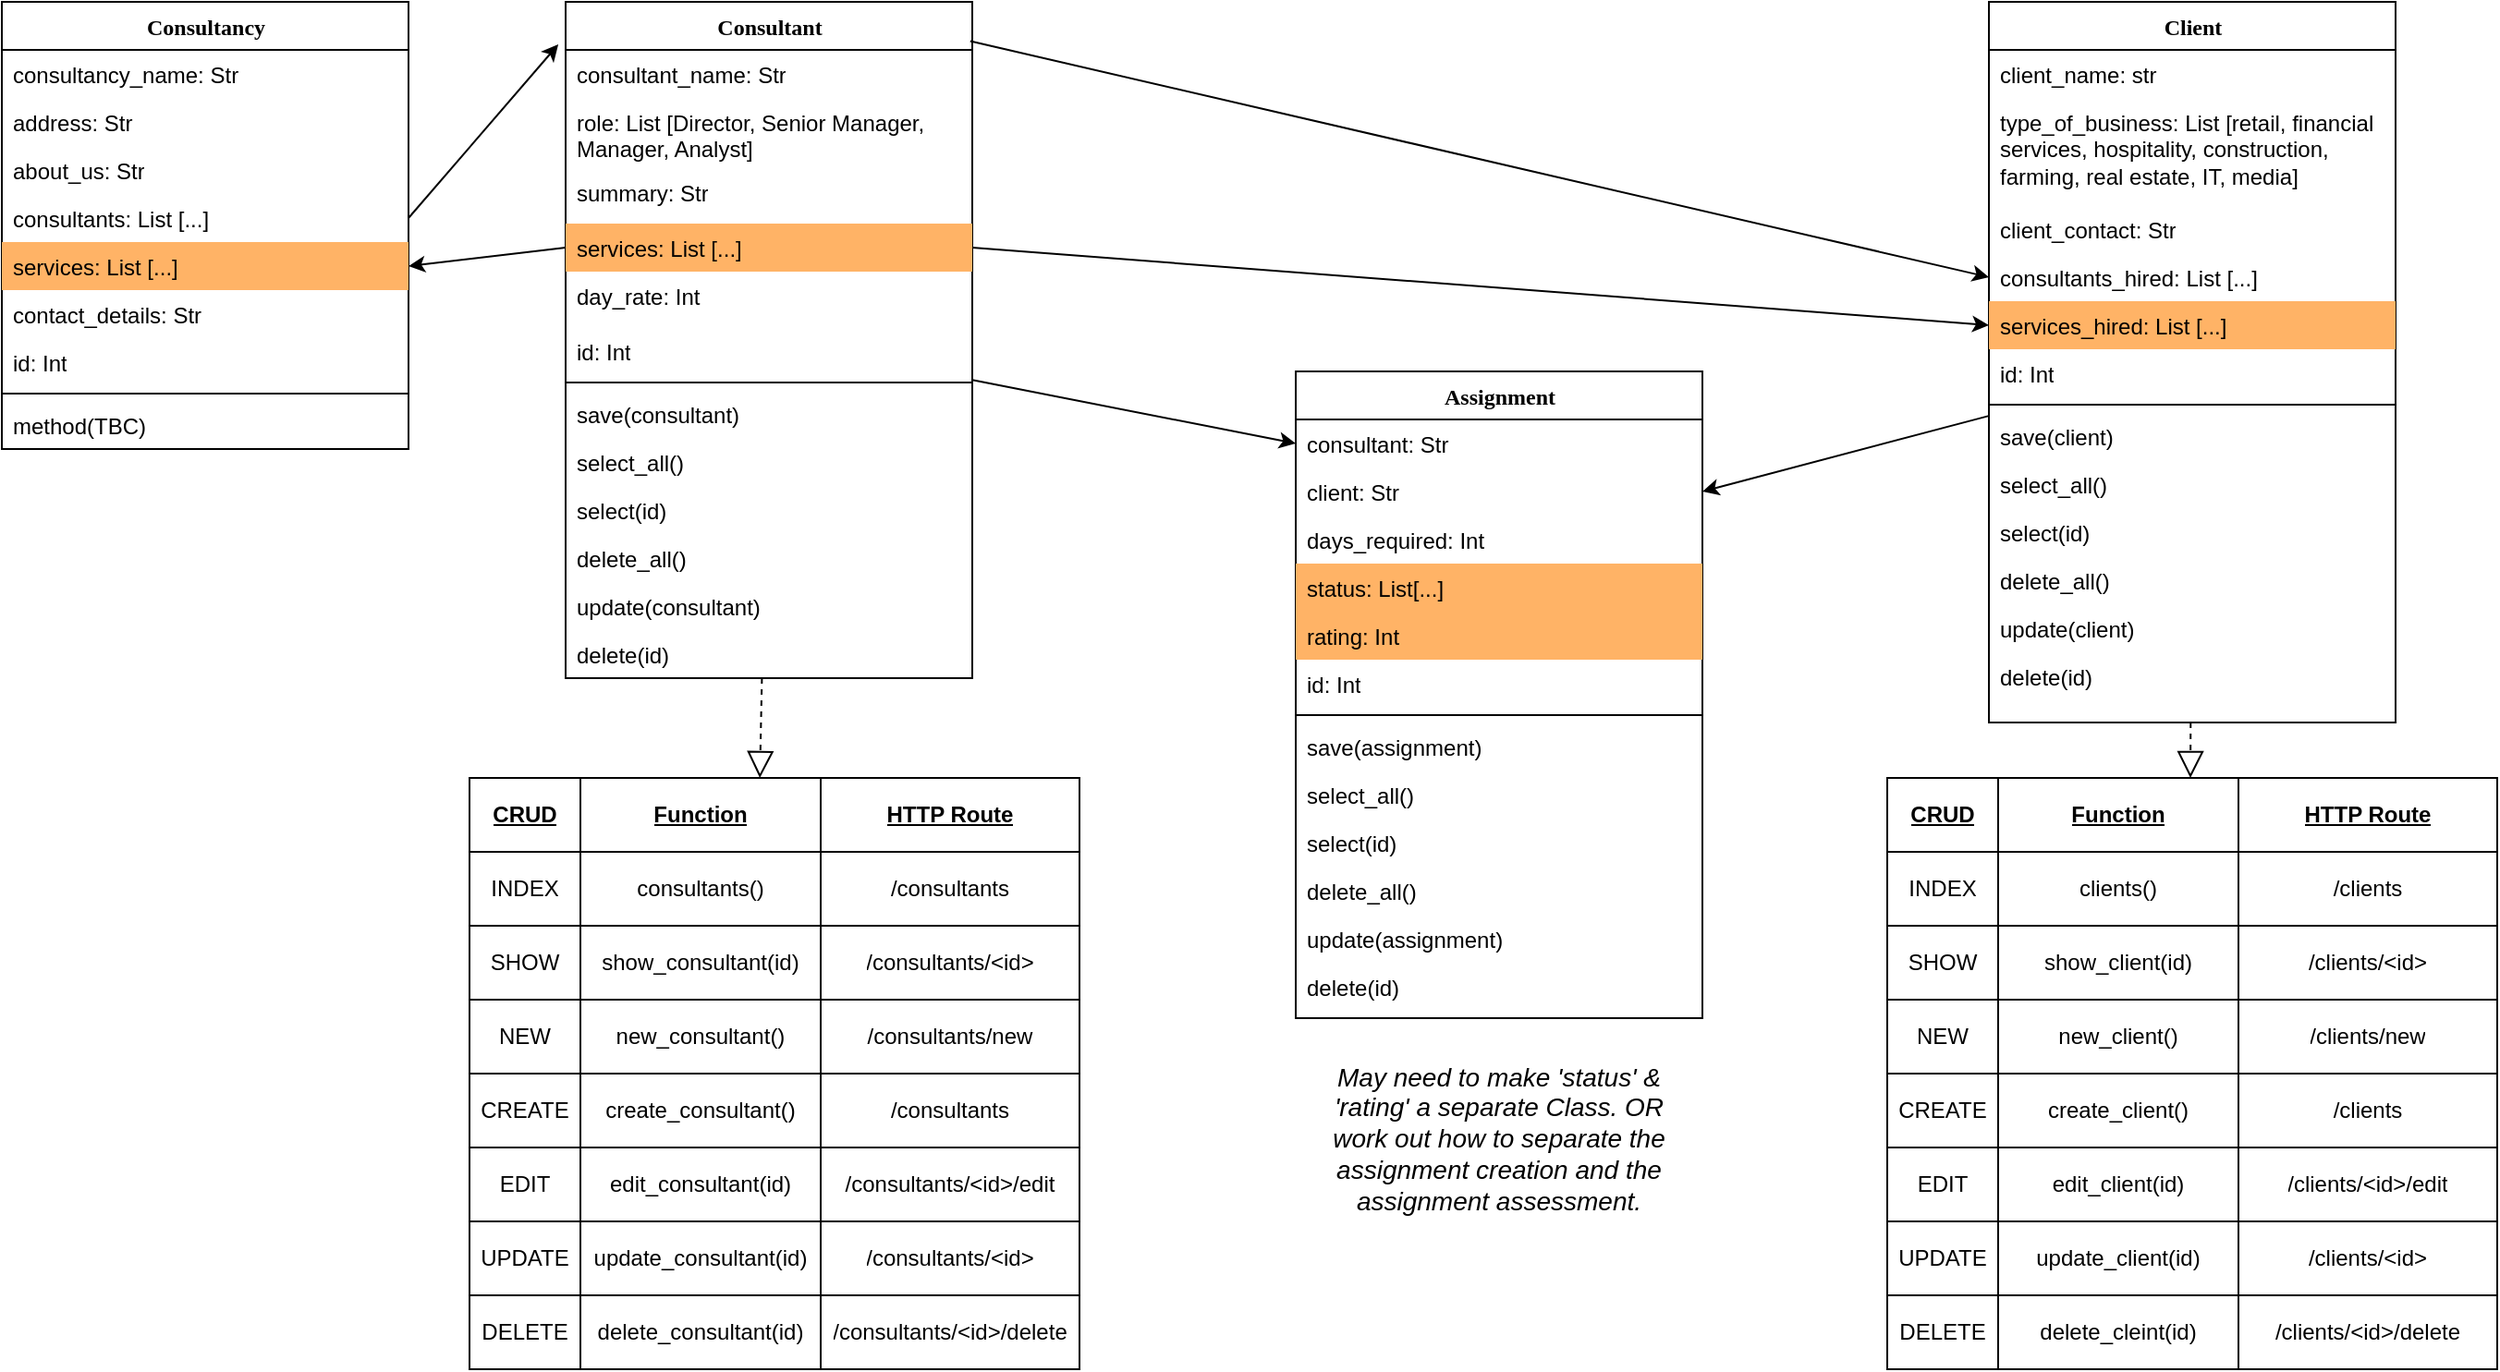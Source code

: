 <mxfile version="14.4.9" type="device"><diagram name="Classes" id="9f46799a-70d6-7492-0946-bef42562c5a5"><mxGraphModel dx="1545" dy="842" grid="1" gridSize="10" guides="1" tooltips="1" connect="1" arrows="1" fold="1" page="1" pageScale="1" pageWidth="1654" pageHeight="1169" background="#ffffff" math="0" shadow="0"><root><mxCell id="0"/><mxCell id="1" parent="0"/><mxCell id="78961159f06e98e8-17" value="Client" style="swimlane;html=1;fontStyle=1;align=center;verticalAlign=top;childLayout=stackLayout;horizontal=1;startSize=26;horizontalStack=0;resizeParent=1;resizeLast=0;collapsible=1;marginBottom=0;swimlaneFillColor=#ffffff;rounded=0;shadow=0;comic=0;labelBackgroundColor=none;strokeWidth=1;fillColor=none;fontFamily=Verdana;fontSize=12" parent="1" vertex="1"><mxGeometry x="1135" y="60" width="220" height="390" as="geometry"/></mxCell><mxCell id="78961159f06e98e8-21" value="client_name: str" style="text;html=1;strokeColor=none;fillColor=none;align=left;verticalAlign=top;spacingLeft=4;spacingRight=4;whiteSpace=wrap;overflow=hidden;rotatable=0;points=[[0,0.5],[1,0.5]];portConstraint=eastwest;" parent="78961159f06e98e8-17" vertex="1"><mxGeometry y="26" width="220" height="26" as="geometry"/></mxCell><mxCell id="78961159f06e98e8-23" value="type_of_business: List [retail, financial services, hospitality, construction, farming, real estate, IT, media]" style="text;html=1;strokeColor=none;fillColor=none;align=left;verticalAlign=top;spacingLeft=4;spacingRight=4;whiteSpace=wrap;overflow=hidden;rotatable=0;points=[[0,0.5],[1,0.5]];portConstraint=eastwest;" parent="78961159f06e98e8-17" vertex="1"><mxGeometry y="52" width="220" height="58" as="geometry"/></mxCell><mxCell id="78961159f06e98e8-25" value="client_contact: Str" style="text;html=1;strokeColor=none;fillColor=none;align=left;verticalAlign=top;spacingLeft=4;spacingRight=4;whiteSpace=wrap;overflow=hidden;rotatable=0;points=[[0,0.5],[1,0.5]];portConstraint=eastwest;" parent="78961159f06e98e8-17" vertex="1"><mxGeometry y="110" width="220" height="26" as="geometry"/></mxCell><mxCell id="78961159f06e98e8-26" value="consultants_hired: List [...]" style="text;html=1;strokeColor=none;fillColor=none;align=left;verticalAlign=top;spacingLeft=4;spacingRight=4;whiteSpace=wrap;overflow=hidden;rotatable=0;points=[[0,0.5],[1,0.5]];portConstraint=eastwest;" parent="78961159f06e98e8-17" vertex="1"><mxGeometry y="136" width="220" height="26" as="geometry"/></mxCell><mxCell id="yh0afuudPHftPEse43dt-5" value="services_hired: List [...]" style="text;html=1;strokeColor=none;fillColor=#FFB366;align=left;verticalAlign=top;spacingLeft=4;spacingRight=4;whiteSpace=wrap;overflow=hidden;rotatable=0;points=[[0,0.5],[1,0.5]];portConstraint=eastwest;" parent="78961159f06e98e8-17" vertex="1"><mxGeometry y="162" width="220" height="26" as="geometry"/></mxCell><mxCell id="78961159f06e98e8-24" value="id: Int" style="text;html=1;strokeColor=none;fillColor=none;align=left;verticalAlign=top;spacingLeft=4;spacingRight=4;whiteSpace=wrap;overflow=hidden;rotatable=0;points=[[0,0.5],[1,0.5]];portConstraint=eastwest;" parent="78961159f06e98e8-17" vertex="1"><mxGeometry y="188" width="220" height="26" as="geometry"/></mxCell><mxCell id="78961159f06e98e8-19" value="" style="line;html=1;strokeWidth=1;fillColor=none;align=left;verticalAlign=middle;spacingTop=-1;spacingLeft=3;spacingRight=3;rotatable=0;labelPosition=right;points=[];portConstraint=eastwest;" parent="78961159f06e98e8-17" vertex="1"><mxGeometry y="214" width="220" height="8" as="geometry"/></mxCell><mxCell id="yh0afuudPHftPEse43dt-81" value="save(client)" style="text;html=1;strokeColor=none;fillColor=none;align=left;verticalAlign=top;spacingLeft=4;spacingRight=4;whiteSpace=wrap;overflow=hidden;rotatable=0;points=[[0,0.5],[1,0.5]];portConstraint=eastwest;" parent="78961159f06e98e8-17" vertex="1"><mxGeometry y="222" width="220" height="26" as="geometry"/></mxCell><mxCell id="yh0afuudPHftPEse43dt-82" value="select_all()" style="text;html=1;strokeColor=none;fillColor=none;align=left;verticalAlign=top;spacingLeft=4;spacingRight=4;whiteSpace=wrap;overflow=hidden;rotatable=0;points=[[0,0.5],[1,0.5]];portConstraint=eastwest;" parent="78961159f06e98e8-17" vertex="1"><mxGeometry y="248" width="220" height="26" as="geometry"/></mxCell><mxCell id="yh0afuudPHftPEse43dt-83" value="select(id)" style="text;html=1;strokeColor=none;fillColor=none;align=left;verticalAlign=top;spacingLeft=4;spacingRight=4;whiteSpace=wrap;overflow=hidden;rotatable=0;points=[[0,0.5],[1,0.5]];portConstraint=eastwest;" parent="78961159f06e98e8-17" vertex="1"><mxGeometry y="274" width="220" height="26" as="geometry"/></mxCell><mxCell id="yh0afuudPHftPEse43dt-84" value="delete_all()" style="text;html=1;strokeColor=none;fillColor=none;align=left;verticalAlign=top;spacingLeft=4;spacingRight=4;whiteSpace=wrap;overflow=hidden;rotatable=0;points=[[0,0.5],[1,0.5]];portConstraint=eastwest;" parent="78961159f06e98e8-17" vertex="1"><mxGeometry y="300" width="220" height="26" as="geometry"/></mxCell><mxCell id="yh0afuudPHftPEse43dt-85" value="update(client)" style="text;html=1;strokeColor=none;fillColor=none;align=left;verticalAlign=top;spacingLeft=4;spacingRight=4;whiteSpace=wrap;overflow=hidden;rotatable=0;points=[[0,0.5],[1,0.5]];portConstraint=eastwest;" parent="78961159f06e98e8-17" vertex="1"><mxGeometry y="326" width="220" height="26" as="geometry"/></mxCell><mxCell id="yh0afuudPHftPEse43dt-86" value="delete(id)" style="text;html=1;strokeColor=none;fillColor=none;align=left;verticalAlign=top;spacingLeft=4;spacingRight=4;whiteSpace=wrap;overflow=hidden;rotatable=0;points=[[0,0.5],[1,0.5]];portConstraint=eastwest;" parent="78961159f06e98e8-17" vertex="1"><mxGeometry y="352" width="220" height="26" as="geometry"/></mxCell><mxCell id="78961159f06e98e8-30" value="Consultancy" style="swimlane;html=1;fontStyle=1;align=center;verticalAlign=top;childLayout=stackLayout;horizontal=1;startSize=26;horizontalStack=0;resizeParent=1;resizeLast=0;collapsible=1;marginBottom=0;swimlaneFillColor=#ffffff;rounded=0;shadow=0;comic=0;labelBackgroundColor=none;strokeWidth=1;fillColor=none;fontFamily=Verdana;fontSize=12" parent="1" vertex="1"><mxGeometry x="60" y="60" width="220" height="242" as="geometry"/></mxCell><mxCell id="78961159f06e98e8-31" value="consultancy_name: Str" style="text;html=1;strokeColor=none;fillColor=none;align=left;verticalAlign=top;spacingLeft=4;spacingRight=4;whiteSpace=wrap;overflow=hidden;rotatable=0;points=[[0,0.5],[1,0.5]];portConstraint=eastwest;" parent="78961159f06e98e8-30" vertex="1"><mxGeometry y="26" width="220" height="26" as="geometry"/></mxCell><mxCell id="78961159f06e98e8-32" value="address: Str" style="text;html=1;strokeColor=none;fillColor=none;align=left;verticalAlign=top;spacingLeft=4;spacingRight=4;whiteSpace=wrap;overflow=hidden;rotatable=0;points=[[0,0.5],[1,0.5]];portConstraint=eastwest;" parent="78961159f06e98e8-30" vertex="1"><mxGeometry y="52" width="220" height="26" as="geometry"/></mxCell><mxCell id="78961159f06e98e8-33" value="about_us: Str" style="text;html=1;strokeColor=none;fillColor=none;align=left;verticalAlign=top;spacingLeft=4;spacingRight=4;whiteSpace=wrap;overflow=hidden;rotatable=0;points=[[0,0.5],[1,0.5]];portConstraint=eastwest;" parent="78961159f06e98e8-30" vertex="1"><mxGeometry y="78" width="220" height="26" as="geometry"/></mxCell><mxCell id="yh0afuudPHftPEse43dt-8" value="consultants: List [...]" style="text;html=1;strokeColor=none;fillColor=none;align=left;verticalAlign=top;spacingLeft=4;spacingRight=4;whiteSpace=wrap;overflow=hidden;rotatable=0;points=[[0,0.5],[1,0.5]];portConstraint=eastwest;" parent="78961159f06e98e8-30" vertex="1"><mxGeometry y="104" width="220" height="26" as="geometry"/></mxCell><mxCell id="yh0afuudPHftPEse43dt-3" value="services: List [...]" style="text;html=1;strokeColor=none;fillColor=#FFB366;align=left;verticalAlign=top;spacingLeft=4;spacingRight=4;whiteSpace=wrap;overflow=hidden;rotatable=0;points=[[0,0.5],[1,0.5]];portConstraint=eastwest;" parent="78961159f06e98e8-30" vertex="1"><mxGeometry y="130" width="220" height="26" as="geometry"/></mxCell><mxCell id="78961159f06e98e8-34" value="contact_details: Str" style="text;html=1;strokeColor=none;fillColor=none;align=left;verticalAlign=top;spacingLeft=4;spacingRight=4;whiteSpace=wrap;overflow=hidden;rotatable=0;points=[[0,0.5],[1,0.5]];portConstraint=eastwest;" parent="78961159f06e98e8-30" vertex="1"><mxGeometry y="156" width="220" height="26" as="geometry"/></mxCell><mxCell id="78961159f06e98e8-37" value="id: Int" style="text;html=1;strokeColor=none;fillColor=none;align=left;verticalAlign=top;spacingLeft=4;spacingRight=4;whiteSpace=wrap;overflow=hidden;rotatable=0;points=[[0,0.5],[1,0.5]];portConstraint=eastwest;" parent="78961159f06e98e8-30" vertex="1"><mxGeometry y="182" width="220" height="26" as="geometry"/></mxCell><mxCell id="78961159f06e98e8-38" value="" style="line;html=1;strokeWidth=1;fillColor=none;align=left;verticalAlign=middle;spacingTop=-1;spacingLeft=3;spacingRight=3;rotatable=0;labelPosition=right;points=[];portConstraint=eastwest;" parent="78961159f06e98e8-30" vertex="1"><mxGeometry y="208" width="220" height="8" as="geometry"/></mxCell><mxCell id="78961159f06e98e8-39" value="method(TBC)" style="text;html=1;strokeColor=none;fillColor=none;align=left;verticalAlign=top;spacingLeft=4;spacingRight=4;whiteSpace=wrap;overflow=hidden;rotatable=0;points=[[0,0.5],[1,0.5]];portConstraint=eastwest;" parent="78961159f06e98e8-30" vertex="1"><mxGeometry y="216" width="220" height="26" as="geometry"/></mxCell><mxCell id="78961159f06e98e8-43" value="Consultant" style="swimlane;html=1;fontStyle=1;align=center;verticalAlign=top;childLayout=stackLayout;horizontal=1;startSize=26;horizontalStack=0;resizeParent=1;resizeLast=0;collapsible=1;marginBottom=0;swimlaneFillColor=#ffffff;rounded=0;shadow=0;comic=0;labelBackgroundColor=none;strokeWidth=1;fillColor=none;fontFamily=Verdana;fontSize=12" parent="1" vertex="1"><mxGeometry x="365" y="60" width="220" height="366" as="geometry"/></mxCell><mxCell id="78961159f06e98e8-44" value="consultant_name: Str" style="text;html=1;strokeColor=none;fillColor=none;align=left;verticalAlign=top;spacingLeft=4;spacingRight=4;whiteSpace=wrap;overflow=hidden;rotatable=0;points=[[0,0.5],[1,0.5]];portConstraint=eastwest;" parent="78961159f06e98e8-43" vertex="1"><mxGeometry y="26" width="220" height="26" as="geometry"/></mxCell><mxCell id="78961159f06e98e8-45" value="role: List [Director, Senior Manager, Manager, Analyst]" style="text;html=1;strokeColor=none;fillColor=none;align=left;verticalAlign=top;spacingLeft=4;spacingRight=4;whiteSpace=wrap;overflow=hidden;rotatable=0;points=[[0,0.5],[1,0.5]];portConstraint=eastwest;" parent="78961159f06e98e8-43" vertex="1"><mxGeometry y="52" width="220" height="38" as="geometry"/></mxCell><mxCell id="yh0afuudPHftPEse43dt-1" value="summary: Str" style="text;html=1;strokeColor=none;fillColor=none;align=left;verticalAlign=top;spacingLeft=4;spacingRight=4;whiteSpace=wrap;overflow=hidden;rotatable=0;points=[[0,0.5],[1,0.5]];portConstraint=eastwest;" parent="78961159f06e98e8-43" vertex="1"><mxGeometry y="90" width="220" height="30" as="geometry"/></mxCell><mxCell id="78961159f06e98e8-49" value="services: List [...]" style="text;html=1;strokeColor=none;fillColor=#FFB366;align=left;verticalAlign=top;spacingLeft=4;spacingRight=4;whiteSpace=wrap;overflow=hidden;rotatable=0;points=[[0,0.5],[1,0.5]];portConstraint=eastwest;" parent="78961159f06e98e8-43" vertex="1"><mxGeometry y="120" width="220" height="26" as="geometry"/></mxCell><mxCell id="eAzekkHpWA9vI4CXj927-1" value="day_rate: Int" style="text;html=1;strokeColor=none;fillColor=none;align=left;verticalAlign=top;spacingLeft=4;spacingRight=4;whiteSpace=wrap;overflow=hidden;rotatable=0;points=[[0,0.5],[1,0.5]];portConstraint=eastwest;" parent="78961159f06e98e8-43" vertex="1"><mxGeometry y="146" width="220" height="30" as="geometry"/></mxCell><mxCell id="78961159f06e98e8-50" value="id: Int" style="text;html=1;strokeColor=none;fillColor=none;align=left;verticalAlign=top;spacingLeft=4;spacingRight=4;whiteSpace=wrap;overflow=hidden;rotatable=0;points=[[0,0.5],[1,0.5]];portConstraint=eastwest;" parent="78961159f06e98e8-43" vertex="1"><mxGeometry y="176" width="220" height="26" as="geometry"/></mxCell><mxCell id="78961159f06e98e8-51" value="" style="line;html=1;strokeWidth=1;fillColor=none;align=left;verticalAlign=middle;spacingTop=-1;spacingLeft=3;spacingRight=3;rotatable=0;labelPosition=right;points=[];portConstraint=eastwest;" parent="78961159f06e98e8-43" vertex="1"><mxGeometry y="202" width="220" height="8" as="geometry"/></mxCell><mxCell id="78961159f06e98e8-52" value="save(consultant)" style="text;html=1;strokeColor=none;fillColor=none;align=left;verticalAlign=top;spacingLeft=4;spacingRight=4;whiteSpace=wrap;overflow=hidden;rotatable=0;points=[[0,0.5],[1,0.5]];portConstraint=eastwest;" parent="78961159f06e98e8-43" vertex="1"><mxGeometry y="210" width="220" height="26" as="geometry"/></mxCell><mxCell id="yh0afuudPHftPEse43dt-76" value="select_all()" style="text;html=1;strokeColor=none;fillColor=none;align=left;verticalAlign=top;spacingLeft=4;spacingRight=4;whiteSpace=wrap;overflow=hidden;rotatable=0;points=[[0,0.5],[1,0.5]];portConstraint=eastwest;" parent="78961159f06e98e8-43" vertex="1"><mxGeometry y="236" width="220" height="26" as="geometry"/></mxCell><mxCell id="yh0afuudPHftPEse43dt-77" value="select(id)" style="text;html=1;strokeColor=none;fillColor=none;align=left;verticalAlign=top;spacingLeft=4;spacingRight=4;whiteSpace=wrap;overflow=hidden;rotatable=0;points=[[0,0.5],[1,0.5]];portConstraint=eastwest;" parent="78961159f06e98e8-43" vertex="1"><mxGeometry y="262" width="220" height="26" as="geometry"/></mxCell><mxCell id="yh0afuudPHftPEse43dt-79" value="delete_all()" style="text;html=1;strokeColor=none;fillColor=none;align=left;verticalAlign=top;spacingLeft=4;spacingRight=4;whiteSpace=wrap;overflow=hidden;rotatable=0;points=[[0,0.5],[1,0.5]];portConstraint=eastwest;" parent="78961159f06e98e8-43" vertex="1"><mxGeometry y="288" width="220" height="26" as="geometry"/></mxCell><mxCell id="yh0afuudPHftPEse43dt-80" value="update(consultant)" style="text;html=1;strokeColor=none;fillColor=none;align=left;verticalAlign=top;spacingLeft=4;spacingRight=4;whiteSpace=wrap;overflow=hidden;rotatable=0;points=[[0,0.5],[1,0.5]];portConstraint=eastwest;" parent="78961159f06e98e8-43" vertex="1"><mxGeometry y="314" width="220" height="26" as="geometry"/></mxCell><mxCell id="yh0afuudPHftPEse43dt-78" value="delete(id)" style="text;html=1;strokeColor=none;fillColor=none;align=left;verticalAlign=top;spacingLeft=4;spacingRight=4;whiteSpace=wrap;overflow=hidden;rotatable=0;points=[[0,0.5],[1,0.5]];portConstraint=eastwest;" parent="78961159f06e98e8-43" vertex="1"><mxGeometry y="340" width="220" height="26" as="geometry"/></mxCell><mxCell id="yh0afuudPHftPEse43dt-2" value="" style="endArrow=classic;html=1;exitX=0.995;exitY=0.058;exitDx=0;exitDy=0;entryX=0;entryY=0.5;entryDx=0;entryDy=0;exitPerimeter=0;" parent="1" source="78961159f06e98e8-43" target="78961159f06e98e8-26" edge="1"><mxGeometry width="50" height="50" relative="1" as="geometry"><mxPoint x="400" y="410" as="sourcePoint"/><mxPoint x="450" y="360" as="targetPoint"/></mxGeometry></mxCell><mxCell id="yh0afuudPHftPEse43dt-4" value="" style="endArrow=classic;html=1;exitX=0;exitY=0.5;exitDx=0;exitDy=0;entryX=1;entryY=0.5;entryDx=0;entryDy=0;" parent="1" source="78961159f06e98e8-49" target="yh0afuudPHftPEse43dt-3" edge="1"><mxGeometry width="50" height="50" relative="1" as="geometry"><mxPoint x="360" y="219" as="sourcePoint"/><mxPoint x="300" y="280" as="targetPoint"/></mxGeometry></mxCell><mxCell id="yh0afuudPHftPEse43dt-7" value="" style="endArrow=classic;html=1;exitX=1;exitY=0.5;exitDx=0;exitDy=0;entryX=0;entryY=0.5;entryDx=0;entryDy=0;" parent="1" source="78961159f06e98e8-49" target="yh0afuudPHftPEse43dt-5" edge="1"><mxGeometry width="50" height="50" relative="1" as="geometry"><mxPoint x="430" y="200" as="sourcePoint"/><mxPoint x="340" y="216" as="targetPoint"/></mxGeometry></mxCell><mxCell id="yh0afuudPHftPEse43dt-9" value="" style="endArrow=classic;html=1;exitX=1;exitY=0.5;exitDx=0;exitDy=0;entryX=-0.018;entryY=0.063;entryDx=0;entryDy=0;entryPerimeter=0;" parent="1" source="yh0afuudPHftPEse43dt-8" target="78961159f06e98e8-43" edge="1"><mxGeometry width="50" height="50" relative="1" as="geometry"><mxPoint x="290" y="213" as="sourcePoint"/><mxPoint x="370" y="203" as="targetPoint"/></mxGeometry></mxCell><mxCell id="yh0afuudPHftPEse43dt-10" value="" style="shape=table;html=1;whiteSpace=wrap;startSize=0;container=1;collapsible=0;childLayout=tableLayout;" parent="1" vertex="1"><mxGeometry x="313" y="480" width="330" height="320" as="geometry"/></mxCell><mxCell id="yh0afuudPHftPEse43dt-11" value="" style="shape=partialRectangle;html=1;whiteSpace=wrap;collapsible=0;dropTarget=0;pointerEvents=0;fillColor=none;top=0;left=0;bottom=0;right=0;points=[[0,0.5],[1,0.5]];portConstraint=eastwest;" parent="yh0afuudPHftPEse43dt-10" vertex="1"><mxGeometry width="330" height="40" as="geometry"/></mxCell><mxCell id="yh0afuudPHftPEse43dt-12" value="CRUD" style="shape=partialRectangle;html=1;whiteSpace=wrap;connectable=0;overflow=hidden;fillColor=none;top=0;left=0;bottom=0;right=0;fontStyle=5" parent="yh0afuudPHftPEse43dt-11" vertex="1"><mxGeometry width="60" height="40" as="geometry"/></mxCell><mxCell id="yh0afuudPHftPEse43dt-13" value="Function" style="shape=partialRectangle;html=1;whiteSpace=wrap;connectable=0;overflow=hidden;fillColor=none;top=0;left=0;bottom=0;right=0;fontStyle=5" parent="yh0afuudPHftPEse43dt-11" vertex="1"><mxGeometry x="60" width="130" height="40" as="geometry"/></mxCell><mxCell id="yh0afuudPHftPEse43dt-14" value="HTTP Route" style="shape=partialRectangle;html=1;whiteSpace=wrap;connectable=0;overflow=hidden;fillColor=none;top=0;left=0;bottom=0;right=0;fontStyle=5" parent="yh0afuudPHftPEse43dt-11" vertex="1"><mxGeometry x="190" width="140" height="40" as="geometry"/></mxCell><mxCell id="yh0afuudPHftPEse43dt-15" value="" style="shape=partialRectangle;html=1;whiteSpace=wrap;collapsible=0;dropTarget=0;pointerEvents=0;fillColor=none;top=0;left=0;bottom=0;right=0;points=[[0,0.5],[1,0.5]];portConstraint=eastwest;" parent="yh0afuudPHftPEse43dt-10" vertex="1"><mxGeometry y="40" width="330" height="40" as="geometry"/></mxCell><mxCell id="yh0afuudPHftPEse43dt-16" value="INDEX" style="shape=partialRectangle;html=1;whiteSpace=wrap;connectable=0;overflow=hidden;fillColor=none;top=0;left=0;bottom=0;right=0;" parent="yh0afuudPHftPEse43dt-15" vertex="1"><mxGeometry width="60" height="40" as="geometry"/></mxCell><mxCell id="yh0afuudPHftPEse43dt-17" value="consultants()" style="shape=partialRectangle;html=1;whiteSpace=wrap;connectable=0;overflow=hidden;fillColor=none;top=0;left=0;bottom=0;right=0;" parent="yh0afuudPHftPEse43dt-15" vertex="1"><mxGeometry x="60" width="130" height="40" as="geometry"/></mxCell><mxCell id="yh0afuudPHftPEse43dt-18" value="/consultants" style="shape=partialRectangle;html=1;whiteSpace=wrap;connectable=0;overflow=hidden;fillColor=none;top=0;left=0;bottom=0;right=0;" parent="yh0afuudPHftPEse43dt-15" vertex="1"><mxGeometry x="190" width="140" height="40" as="geometry"/></mxCell><mxCell id="yh0afuudPHftPEse43dt-19" value="" style="shape=partialRectangle;html=1;whiteSpace=wrap;collapsible=0;dropTarget=0;pointerEvents=0;fillColor=none;top=0;left=0;bottom=0;right=0;points=[[0,0.5],[1,0.5]];portConstraint=eastwest;" parent="yh0afuudPHftPEse43dt-10" vertex="1"><mxGeometry y="80" width="330" height="40" as="geometry"/></mxCell><mxCell id="yh0afuudPHftPEse43dt-20" value="SHOW" style="shape=partialRectangle;html=1;whiteSpace=wrap;connectable=0;overflow=hidden;fillColor=none;top=0;left=0;bottom=0;right=0;" parent="yh0afuudPHftPEse43dt-19" vertex="1"><mxGeometry width="60" height="40" as="geometry"/></mxCell><mxCell id="yh0afuudPHftPEse43dt-21" value="show_consultant(id)" style="shape=partialRectangle;html=1;whiteSpace=wrap;connectable=0;overflow=hidden;fillColor=none;top=0;left=0;bottom=0;right=0;" parent="yh0afuudPHftPEse43dt-19" vertex="1"><mxGeometry x="60" width="130" height="40" as="geometry"/></mxCell><mxCell id="yh0afuudPHftPEse43dt-22" value="/consultants/&amp;lt;id&amp;gt;" style="shape=partialRectangle;html=1;whiteSpace=wrap;connectable=0;overflow=hidden;fillColor=none;top=0;left=0;bottom=0;right=0;" parent="yh0afuudPHftPEse43dt-19" vertex="1"><mxGeometry x="190" width="140" height="40" as="geometry"/></mxCell><mxCell id="yh0afuudPHftPEse43dt-23" value="" style="shape=partialRectangle;html=1;whiteSpace=wrap;collapsible=0;dropTarget=0;pointerEvents=0;fillColor=none;top=0;left=0;bottom=0;right=0;points=[[0,0.5],[1,0.5]];portConstraint=eastwest;" parent="yh0afuudPHftPEse43dt-10" vertex="1"><mxGeometry y="120" width="330" height="40" as="geometry"/></mxCell><mxCell id="yh0afuudPHftPEse43dt-24" value="NEW" style="shape=partialRectangle;html=1;whiteSpace=wrap;connectable=0;overflow=hidden;fillColor=none;top=0;left=0;bottom=0;right=0;" parent="yh0afuudPHftPEse43dt-23" vertex="1"><mxGeometry width="60" height="40" as="geometry"/></mxCell><mxCell id="yh0afuudPHftPEse43dt-25" value="new_consultant()" style="shape=partialRectangle;html=1;whiteSpace=wrap;connectable=0;overflow=hidden;fillColor=none;top=0;left=0;bottom=0;right=0;" parent="yh0afuudPHftPEse43dt-23" vertex="1"><mxGeometry x="60" width="130" height="40" as="geometry"/></mxCell><mxCell id="yh0afuudPHftPEse43dt-26" value="/consultants/new" style="shape=partialRectangle;html=1;whiteSpace=wrap;connectable=0;overflow=hidden;fillColor=none;top=0;left=0;bottom=0;right=0;" parent="yh0afuudPHftPEse43dt-23" vertex="1"><mxGeometry x="190" width="140" height="40" as="geometry"/></mxCell><mxCell id="yh0afuudPHftPEse43dt-27" value="" style="shape=partialRectangle;html=1;whiteSpace=wrap;collapsible=0;dropTarget=0;pointerEvents=0;fillColor=none;top=0;left=0;bottom=0;right=0;points=[[0,0.5],[1,0.5]];portConstraint=eastwest;" parent="yh0afuudPHftPEse43dt-10" vertex="1"><mxGeometry y="160" width="330" height="40" as="geometry"/></mxCell><mxCell id="yh0afuudPHftPEse43dt-28" value="CREATE" style="shape=partialRectangle;html=1;whiteSpace=wrap;connectable=0;overflow=hidden;fillColor=none;top=0;left=0;bottom=0;right=0;" parent="yh0afuudPHftPEse43dt-27" vertex="1"><mxGeometry width="60" height="40" as="geometry"/></mxCell><mxCell id="yh0afuudPHftPEse43dt-29" value="create_consultant()" style="shape=partialRectangle;html=1;whiteSpace=wrap;connectable=0;overflow=hidden;fillColor=none;top=0;left=0;bottom=0;right=0;" parent="yh0afuudPHftPEse43dt-27" vertex="1"><mxGeometry x="60" width="130" height="40" as="geometry"/></mxCell><mxCell id="yh0afuudPHftPEse43dt-30" value="/consultants" style="shape=partialRectangle;html=1;whiteSpace=wrap;connectable=0;overflow=hidden;fillColor=none;top=0;left=0;bottom=0;right=0;" parent="yh0afuudPHftPEse43dt-27" vertex="1"><mxGeometry x="190" width="140" height="40" as="geometry"/></mxCell><mxCell id="yh0afuudPHftPEse43dt-31" value="" style="shape=partialRectangle;html=1;whiteSpace=wrap;collapsible=0;dropTarget=0;pointerEvents=0;fillColor=none;top=0;left=0;bottom=0;right=0;points=[[0,0.5],[1,0.5]];portConstraint=eastwest;" parent="yh0afuudPHftPEse43dt-10" vertex="1"><mxGeometry y="200" width="330" height="40" as="geometry"/></mxCell><mxCell id="yh0afuudPHftPEse43dt-32" value="EDIT" style="shape=partialRectangle;html=1;whiteSpace=wrap;connectable=0;overflow=hidden;fillColor=none;top=0;left=0;bottom=0;right=0;" parent="yh0afuudPHftPEse43dt-31" vertex="1"><mxGeometry width="60" height="40" as="geometry"/></mxCell><mxCell id="yh0afuudPHftPEse43dt-33" value="edit_consultant(id)" style="shape=partialRectangle;html=1;whiteSpace=wrap;connectable=0;overflow=hidden;fillColor=none;top=0;left=0;bottom=0;right=0;" parent="yh0afuudPHftPEse43dt-31" vertex="1"><mxGeometry x="60" width="130" height="40" as="geometry"/></mxCell><mxCell id="yh0afuudPHftPEse43dt-34" value="/consultants/&amp;lt;id&amp;gt;/edit" style="shape=partialRectangle;html=1;whiteSpace=wrap;connectable=0;overflow=hidden;fillColor=none;top=0;left=0;bottom=0;right=0;" parent="yh0afuudPHftPEse43dt-31" vertex="1"><mxGeometry x="190" width="140" height="40" as="geometry"/></mxCell><mxCell id="yh0afuudPHftPEse43dt-35" value="" style="shape=partialRectangle;html=1;whiteSpace=wrap;collapsible=0;dropTarget=0;pointerEvents=0;fillColor=none;top=0;left=0;bottom=0;right=0;points=[[0,0.5],[1,0.5]];portConstraint=eastwest;" parent="yh0afuudPHftPEse43dt-10" vertex="1"><mxGeometry y="240" width="330" height="40" as="geometry"/></mxCell><mxCell id="yh0afuudPHftPEse43dt-36" value="UPDATE" style="shape=partialRectangle;html=1;whiteSpace=wrap;connectable=0;overflow=hidden;fillColor=none;top=0;left=0;bottom=0;right=0;" parent="yh0afuudPHftPEse43dt-35" vertex="1"><mxGeometry width="60" height="40" as="geometry"/></mxCell><mxCell id="yh0afuudPHftPEse43dt-37" value="update_consultant(id)" style="shape=partialRectangle;html=1;whiteSpace=wrap;connectable=0;overflow=hidden;fillColor=none;top=0;left=0;bottom=0;right=0;" parent="yh0afuudPHftPEse43dt-35" vertex="1"><mxGeometry x="60" width="130" height="40" as="geometry"/></mxCell><mxCell id="yh0afuudPHftPEse43dt-38" value="/consultants/&amp;lt;id&amp;gt;" style="shape=partialRectangle;html=1;whiteSpace=wrap;connectable=0;overflow=hidden;fillColor=none;top=0;left=0;bottom=0;right=0;" parent="yh0afuudPHftPEse43dt-35" vertex="1"><mxGeometry x="190" width="140" height="40" as="geometry"/></mxCell><mxCell id="yh0afuudPHftPEse43dt-39" value="" style="shape=partialRectangle;html=1;whiteSpace=wrap;collapsible=0;dropTarget=0;pointerEvents=0;fillColor=none;top=0;left=0;bottom=0;right=0;points=[[0,0.5],[1,0.5]];portConstraint=eastwest;" parent="yh0afuudPHftPEse43dt-10" vertex="1"><mxGeometry y="280" width="330" height="40" as="geometry"/></mxCell><mxCell id="yh0afuudPHftPEse43dt-40" value="DELETE" style="shape=partialRectangle;html=1;whiteSpace=wrap;connectable=0;overflow=hidden;fillColor=none;top=0;left=0;bottom=0;right=0;" parent="yh0afuudPHftPEse43dt-39" vertex="1"><mxGeometry width="60" height="40" as="geometry"/></mxCell><mxCell id="yh0afuudPHftPEse43dt-41" value="delete_consultant(id)" style="shape=partialRectangle;html=1;whiteSpace=wrap;connectable=0;overflow=hidden;fillColor=none;top=0;left=0;bottom=0;right=0;" parent="yh0afuudPHftPEse43dt-39" vertex="1"><mxGeometry x="60" width="130" height="40" as="geometry"/></mxCell><mxCell id="yh0afuudPHftPEse43dt-42" value="/consultants/&amp;lt;id&amp;gt;/delete" style="shape=partialRectangle;html=1;whiteSpace=wrap;connectable=0;overflow=hidden;fillColor=none;top=0;left=0;bottom=0;right=0;" parent="yh0afuudPHftPEse43dt-39" vertex="1"><mxGeometry x="190" width="140" height="40" as="geometry"/></mxCell><mxCell id="yh0afuudPHftPEse43dt-43" value="" style="shape=table;html=1;whiteSpace=wrap;startSize=0;container=1;collapsible=0;childLayout=tableLayout;" parent="1" vertex="1"><mxGeometry x="1080" y="480" width="330" height="320" as="geometry"/></mxCell><mxCell id="yh0afuudPHftPEse43dt-44" value="" style="shape=partialRectangle;html=1;whiteSpace=wrap;collapsible=0;dropTarget=0;pointerEvents=0;fillColor=none;top=0;left=0;bottom=0;right=0;points=[[0,0.5],[1,0.5]];portConstraint=eastwest;" parent="yh0afuudPHftPEse43dt-43" vertex="1"><mxGeometry width="330" height="40" as="geometry"/></mxCell><mxCell id="yh0afuudPHftPEse43dt-45" value="CRUD" style="shape=partialRectangle;html=1;whiteSpace=wrap;connectable=0;overflow=hidden;fillColor=none;top=0;left=0;bottom=0;right=0;fontStyle=5" parent="yh0afuudPHftPEse43dt-44" vertex="1"><mxGeometry width="60" height="40" as="geometry"/></mxCell><mxCell id="yh0afuudPHftPEse43dt-46" value="Function" style="shape=partialRectangle;html=1;whiteSpace=wrap;connectable=0;overflow=hidden;fillColor=none;top=0;left=0;bottom=0;right=0;fontStyle=5" parent="yh0afuudPHftPEse43dt-44" vertex="1"><mxGeometry x="60" width="130" height="40" as="geometry"/></mxCell><mxCell id="yh0afuudPHftPEse43dt-47" value="HTTP Route" style="shape=partialRectangle;html=1;whiteSpace=wrap;connectable=0;overflow=hidden;fillColor=none;top=0;left=0;bottom=0;right=0;fontStyle=5" parent="yh0afuudPHftPEse43dt-44" vertex="1"><mxGeometry x="190" width="140" height="40" as="geometry"/></mxCell><mxCell id="yh0afuudPHftPEse43dt-48" value="" style="shape=partialRectangle;html=1;whiteSpace=wrap;collapsible=0;dropTarget=0;pointerEvents=0;fillColor=none;top=0;left=0;bottom=0;right=0;points=[[0,0.5],[1,0.5]];portConstraint=eastwest;" parent="yh0afuudPHftPEse43dt-43" vertex="1"><mxGeometry y="40" width="330" height="40" as="geometry"/></mxCell><mxCell id="yh0afuudPHftPEse43dt-49" value="INDEX" style="shape=partialRectangle;html=1;whiteSpace=wrap;connectable=0;overflow=hidden;fillColor=none;top=0;left=0;bottom=0;right=0;" parent="yh0afuudPHftPEse43dt-48" vertex="1"><mxGeometry width="60" height="40" as="geometry"/></mxCell><mxCell id="yh0afuudPHftPEse43dt-50" value="clients()" style="shape=partialRectangle;html=1;whiteSpace=wrap;connectable=0;overflow=hidden;fillColor=none;top=0;left=0;bottom=0;right=0;" parent="yh0afuudPHftPEse43dt-48" vertex="1"><mxGeometry x="60" width="130" height="40" as="geometry"/></mxCell><mxCell id="yh0afuudPHftPEse43dt-51" value="/clients" style="shape=partialRectangle;html=1;whiteSpace=wrap;connectable=0;overflow=hidden;fillColor=none;top=0;left=0;bottom=0;right=0;" parent="yh0afuudPHftPEse43dt-48" vertex="1"><mxGeometry x="190" width="140" height="40" as="geometry"/></mxCell><mxCell id="yh0afuudPHftPEse43dt-52" value="" style="shape=partialRectangle;html=1;whiteSpace=wrap;collapsible=0;dropTarget=0;pointerEvents=0;fillColor=none;top=0;left=0;bottom=0;right=0;points=[[0,0.5],[1,0.5]];portConstraint=eastwest;" parent="yh0afuudPHftPEse43dt-43" vertex="1"><mxGeometry y="80" width="330" height="40" as="geometry"/></mxCell><mxCell id="yh0afuudPHftPEse43dt-53" value="SHOW" style="shape=partialRectangle;html=1;whiteSpace=wrap;connectable=0;overflow=hidden;fillColor=none;top=0;left=0;bottom=0;right=0;" parent="yh0afuudPHftPEse43dt-52" vertex="1"><mxGeometry width="60" height="40" as="geometry"/></mxCell><mxCell id="yh0afuudPHftPEse43dt-54" value="show_client(id)" style="shape=partialRectangle;html=1;whiteSpace=wrap;connectable=0;overflow=hidden;fillColor=none;top=0;left=0;bottom=0;right=0;" parent="yh0afuudPHftPEse43dt-52" vertex="1"><mxGeometry x="60" width="130" height="40" as="geometry"/></mxCell><mxCell id="yh0afuudPHftPEse43dt-55" value="/clients/&amp;lt;id&amp;gt;" style="shape=partialRectangle;html=1;whiteSpace=wrap;connectable=0;overflow=hidden;fillColor=none;top=0;left=0;bottom=0;right=0;" parent="yh0afuudPHftPEse43dt-52" vertex="1"><mxGeometry x="190" width="140" height="40" as="geometry"/></mxCell><mxCell id="yh0afuudPHftPEse43dt-56" value="" style="shape=partialRectangle;html=1;whiteSpace=wrap;collapsible=0;dropTarget=0;pointerEvents=0;fillColor=none;top=0;left=0;bottom=0;right=0;points=[[0,0.5],[1,0.5]];portConstraint=eastwest;" parent="yh0afuudPHftPEse43dt-43" vertex="1"><mxGeometry y="120" width="330" height="40" as="geometry"/></mxCell><mxCell id="yh0afuudPHftPEse43dt-57" value="NEW" style="shape=partialRectangle;html=1;whiteSpace=wrap;connectable=0;overflow=hidden;fillColor=none;top=0;left=0;bottom=0;right=0;" parent="yh0afuudPHftPEse43dt-56" vertex="1"><mxGeometry width="60" height="40" as="geometry"/></mxCell><mxCell id="yh0afuudPHftPEse43dt-58" value="new_client()" style="shape=partialRectangle;html=1;whiteSpace=wrap;connectable=0;overflow=hidden;fillColor=none;top=0;left=0;bottom=0;right=0;" parent="yh0afuudPHftPEse43dt-56" vertex="1"><mxGeometry x="60" width="130" height="40" as="geometry"/></mxCell><mxCell id="yh0afuudPHftPEse43dt-59" value="/clients/new" style="shape=partialRectangle;html=1;whiteSpace=wrap;connectable=0;overflow=hidden;fillColor=none;top=0;left=0;bottom=0;right=0;" parent="yh0afuudPHftPEse43dt-56" vertex="1"><mxGeometry x="190" width="140" height="40" as="geometry"/></mxCell><mxCell id="yh0afuudPHftPEse43dt-60" value="" style="shape=partialRectangle;html=1;whiteSpace=wrap;collapsible=0;dropTarget=0;pointerEvents=0;fillColor=none;top=0;left=0;bottom=0;right=0;points=[[0,0.5],[1,0.5]];portConstraint=eastwest;" parent="yh0afuudPHftPEse43dt-43" vertex="1"><mxGeometry y="160" width="330" height="40" as="geometry"/></mxCell><mxCell id="yh0afuudPHftPEse43dt-61" value="CREATE" style="shape=partialRectangle;html=1;whiteSpace=wrap;connectable=0;overflow=hidden;fillColor=none;top=0;left=0;bottom=0;right=0;" parent="yh0afuudPHftPEse43dt-60" vertex="1"><mxGeometry width="60" height="40" as="geometry"/></mxCell><mxCell id="yh0afuudPHftPEse43dt-62" value="create_client()" style="shape=partialRectangle;html=1;whiteSpace=wrap;connectable=0;overflow=hidden;fillColor=none;top=0;left=0;bottom=0;right=0;" parent="yh0afuudPHftPEse43dt-60" vertex="1"><mxGeometry x="60" width="130" height="40" as="geometry"/></mxCell><mxCell id="yh0afuudPHftPEse43dt-63" value="/clients" style="shape=partialRectangle;html=1;whiteSpace=wrap;connectable=0;overflow=hidden;fillColor=none;top=0;left=0;bottom=0;right=0;" parent="yh0afuudPHftPEse43dt-60" vertex="1"><mxGeometry x="190" width="140" height="40" as="geometry"/></mxCell><mxCell id="yh0afuudPHftPEse43dt-64" value="" style="shape=partialRectangle;html=1;whiteSpace=wrap;collapsible=0;dropTarget=0;pointerEvents=0;fillColor=none;top=0;left=0;bottom=0;right=0;points=[[0,0.5],[1,0.5]];portConstraint=eastwest;" parent="yh0afuudPHftPEse43dt-43" vertex="1"><mxGeometry y="200" width="330" height="40" as="geometry"/></mxCell><mxCell id="yh0afuudPHftPEse43dt-65" value="EDIT" style="shape=partialRectangle;html=1;whiteSpace=wrap;connectable=0;overflow=hidden;fillColor=none;top=0;left=0;bottom=0;right=0;" parent="yh0afuudPHftPEse43dt-64" vertex="1"><mxGeometry width="60" height="40" as="geometry"/></mxCell><mxCell id="yh0afuudPHftPEse43dt-66" value="edit_client(id)" style="shape=partialRectangle;html=1;whiteSpace=wrap;connectable=0;overflow=hidden;fillColor=none;top=0;left=0;bottom=0;right=0;" parent="yh0afuudPHftPEse43dt-64" vertex="1"><mxGeometry x="60" width="130" height="40" as="geometry"/></mxCell><mxCell id="yh0afuudPHftPEse43dt-67" value="/clients/&amp;lt;id&amp;gt;/edit" style="shape=partialRectangle;html=1;whiteSpace=wrap;connectable=0;overflow=hidden;fillColor=none;top=0;left=0;bottom=0;right=0;" parent="yh0afuudPHftPEse43dt-64" vertex="1"><mxGeometry x="190" width="140" height="40" as="geometry"/></mxCell><mxCell id="yh0afuudPHftPEse43dt-68" value="" style="shape=partialRectangle;html=1;whiteSpace=wrap;collapsible=0;dropTarget=0;pointerEvents=0;fillColor=none;top=0;left=0;bottom=0;right=0;points=[[0,0.5],[1,0.5]];portConstraint=eastwest;" parent="yh0afuudPHftPEse43dt-43" vertex="1"><mxGeometry y="240" width="330" height="40" as="geometry"/></mxCell><mxCell id="yh0afuudPHftPEse43dt-69" value="UPDATE" style="shape=partialRectangle;html=1;whiteSpace=wrap;connectable=0;overflow=hidden;fillColor=none;top=0;left=0;bottom=0;right=0;" parent="yh0afuudPHftPEse43dt-68" vertex="1"><mxGeometry width="60" height="40" as="geometry"/></mxCell><mxCell id="yh0afuudPHftPEse43dt-70" value="update_client(id)" style="shape=partialRectangle;html=1;whiteSpace=wrap;connectable=0;overflow=hidden;fillColor=none;top=0;left=0;bottom=0;right=0;" parent="yh0afuudPHftPEse43dt-68" vertex="1"><mxGeometry x="60" width="130" height="40" as="geometry"/></mxCell><mxCell id="yh0afuudPHftPEse43dt-71" value="/clients/&amp;lt;id&amp;gt;" style="shape=partialRectangle;html=1;whiteSpace=wrap;connectable=0;overflow=hidden;fillColor=none;top=0;left=0;bottom=0;right=0;" parent="yh0afuudPHftPEse43dt-68" vertex="1"><mxGeometry x="190" width="140" height="40" as="geometry"/></mxCell><mxCell id="yh0afuudPHftPEse43dt-72" value="" style="shape=partialRectangle;html=1;whiteSpace=wrap;collapsible=0;dropTarget=0;pointerEvents=0;fillColor=none;top=0;left=0;bottom=0;right=0;points=[[0,0.5],[1,0.5]];portConstraint=eastwest;" parent="yh0afuudPHftPEse43dt-43" vertex="1"><mxGeometry y="280" width="330" height="40" as="geometry"/></mxCell><mxCell id="yh0afuudPHftPEse43dt-73" value="DELETE" style="shape=partialRectangle;html=1;whiteSpace=wrap;connectable=0;overflow=hidden;fillColor=none;top=0;left=0;bottom=0;right=0;" parent="yh0afuudPHftPEse43dt-72" vertex="1"><mxGeometry width="60" height="40" as="geometry"/></mxCell><mxCell id="yh0afuudPHftPEse43dt-74" value="delete_cleint(id)" style="shape=partialRectangle;html=1;whiteSpace=wrap;connectable=0;overflow=hidden;fillColor=none;top=0;left=0;bottom=0;right=0;" parent="yh0afuudPHftPEse43dt-72" vertex="1"><mxGeometry x="60" width="130" height="40" as="geometry"/></mxCell><mxCell id="yh0afuudPHftPEse43dt-75" value="/clients/&amp;lt;id&amp;gt;/delete" style="shape=partialRectangle;html=1;whiteSpace=wrap;connectable=0;overflow=hidden;fillColor=none;top=0;left=0;bottom=0;right=0;" parent="yh0afuudPHftPEse43dt-72" vertex="1"><mxGeometry x="190" width="140" height="40" as="geometry"/></mxCell><mxCell id="eAzekkHpWA9vI4CXj927-2" value="" style="endArrow=block;dashed=1;endFill=0;endSize=12;html=1;entryX=0.476;entryY=0;entryDx=0;entryDy=0;entryPerimeter=0;" parent="1" source="78961159f06e98e8-43" target="yh0afuudPHftPEse43dt-11" edge="1"><mxGeometry width="160" relative="1" as="geometry"><mxPoint x="467" y="440" as="sourcePoint"/><mxPoint x="640" y="320" as="targetPoint"/></mxGeometry></mxCell><mxCell id="eAzekkHpWA9vI4CXj927-3" value="" style="endArrow=block;dashed=1;endFill=0;endSize=12;html=1;entryX=0.497;entryY=0;entryDx=0;entryDy=0;entryPerimeter=0;" parent="1" source="78961159f06e98e8-17" target="yh0afuudPHftPEse43dt-44" edge="1"><mxGeometry width="160" relative="1" as="geometry"><mxPoint x="861.201" y="436" as="sourcePoint"/><mxPoint x="860.08" y="490" as="targetPoint"/></mxGeometry></mxCell><mxCell id="BDM7HgS7jp5GYelh-UON-1" value="Assignment" style="swimlane;html=1;fontStyle=1;align=center;verticalAlign=top;childLayout=stackLayout;horizontal=1;startSize=26;horizontalStack=0;resizeParent=1;resizeLast=0;collapsible=1;marginBottom=0;swimlaneFillColor=#ffffff;rounded=0;shadow=0;comic=0;labelBackgroundColor=none;strokeWidth=1;fillColor=none;fontFamily=Verdana;fontSize=12" vertex="1" parent="1"><mxGeometry x="760" y="260" width="220" height="350" as="geometry"/></mxCell><mxCell id="BDM7HgS7jp5GYelh-UON-2" value="consultant: Str" style="text;html=1;strokeColor=none;fillColor=none;align=left;verticalAlign=top;spacingLeft=4;spacingRight=4;whiteSpace=wrap;overflow=hidden;rotatable=0;points=[[0,0.5],[1,0.5]];portConstraint=eastwest;" vertex="1" parent="BDM7HgS7jp5GYelh-UON-1"><mxGeometry y="26" width="220" height="26" as="geometry"/></mxCell><mxCell id="BDM7HgS7jp5GYelh-UON-3" value="client: Str" style="text;html=1;strokeColor=none;fillColor=none;align=left;verticalAlign=top;spacingLeft=4;spacingRight=4;whiteSpace=wrap;overflow=hidden;rotatable=0;points=[[0,0.5],[1,0.5]];portConstraint=eastwest;" vertex="1" parent="BDM7HgS7jp5GYelh-UON-1"><mxGeometry y="52" width="220" height="26" as="geometry"/></mxCell><mxCell id="BDM7HgS7jp5GYelh-UON-15" value="days_required: Int" style="text;html=1;strokeColor=none;fillColor=none;align=left;verticalAlign=top;spacingLeft=4;spacingRight=4;whiteSpace=wrap;overflow=hidden;rotatable=0;points=[[0,0.5],[1,0.5]];portConstraint=eastwest;" vertex="1" parent="BDM7HgS7jp5GYelh-UON-1"><mxGeometry y="78" width="220" height="26" as="geometry"/></mxCell><mxCell id="BDM7HgS7jp5GYelh-UON-13" value="status: List[...]" style="text;html=1;strokeColor=none;fillColor=#FFB366;align=left;verticalAlign=top;spacingLeft=4;spacingRight=4;whiteSpace=wrap;overflow=hidden;rotatable=0;points=[[0,0.5],[1,0.5]];portConstraint=eastwest;" vertex="1" parent="BDM7HgS7jp5GYelh-UON-1"><mxGeometry y="104" width="220" height="26" as="geometry"/></mxCell><mxCell id="BDM7HgS7jp5GYelh-UON-14" value="rating: Int" style="text;html=1;strokeColor=none;fillColor=#FFB366;align=left;verticalAlign=top;spacingLeft=4;spacingRight=4;whiteSpace=wrap;overflow=hidden;rotatable=0;points=[[0,0.5],[1,0.5]];portConstraint=eastwest;" vertex="1" parent="BDM7HgS7jp5GYelh-UON-1"><mxGeometry y="130" width="220" height="26" as="geometry"/></mxCell><mxCell id="BDM7HgS7jp5GYelh-UON-8" value="id: Int" style="text;html=1;strokeColor=none;fillColor=none;align=left;verticalAlign=top;spacingLeft=4;spacingRight=4;whiteSpace=wrap;overflow=hidden;rotatable=0;points=[[0,0.5],[1,0.5]];portConstraint=eastwest;" vertex="1" parent="BDM7HgS7jp5GYelh-UON-1"><mxGeometry y="156" width="220" height="26" as="geometry"/></mxCell><mxCell id="BDM7HgS7jp5GYelh-UON-17" value="" style="line;html=1;strokeWidth=1;fillColor=none;align=left;verticalAlign=middle;spacingTop=-1;spacingLeft=3;spacingRight=3;rotatable=0;labelPosition=right;points=[];portConstraint=eastwest;" vertex="1" parent="BDM7HgS7jp5GYelh-UON-1"><mxGeometry y="182" width="220" height="8" as="geometry"/></mxCell><mxCell id="BDM7HgS7jp5GYelh-UON-18" value="save(assignment)" style="text;html=1;strokeColor=none;fillColor=none;align=left;verticalAlign=top;spacingLeft=4;spacingRight=4;whiteSpace=wrap;overflow=hidden;rotatable=0;points=[[0,0.5],[1,0.5]];portConstraint=eastwest;" vertex="1" parent="BDM7HgS7jp5GYelh-UON-1"><mxGeometry y="190" width="220" height="26" as="geometry"/></mxCell><mxCell id="BDM7HgS7jp5GYelh-UON-19" value="select_all()" style="text;html=1;strokeColor=none;fillColor=none;align=left;verticalAlign=top;spacingLeft=4;spacingRight=4;whiteSpace=wrap;overflow=hidden;rotatable=0;points=[[0,0.5],[1,0.5]];portConstraint=eastwest;" vertex="1" parent="BDM7HgS7jp5GYelh-UON-1"><mxGeometry y="216" width="220" height="26" as="geometry"/></mxCell><mxCell id="BDM7HgS7jp5GYelh-UON-20" value="select(id)" style="text;html=1;strokeColor=none;fillColor=none;align=left;verticalAlign=top;spacingLeft=4;spacingRight=4;whiteSpace=wrap;overflow=hidden;rotatable=0;points=[[0,0.5],[1,0.5]];portConstraint=eastwest;" vertex="1" parent="BDM7HgS7jp5GYelh-UON-1"><mxGeometry y="242" width="220" height="26" as="geometry"/></mxCell><mxCell id="BDM7HgS7jp5GYelh-UON-21" value="delete_all()" style="text;html=1;strokeColor=none;fillColor=none;align=left;verticalAlign=top;spacingLeft=4;spacingRight=4;whiteSpace=wrap;overflow=hidden;rotatable=0;points=[[0,0.5],[1,0.5]];portConstraint=eastwest;" vertex="1" parent="BDM7HgS7jp5GYelh-UON-1"><mxGeometry y="268" width="220" height="26" as="geometry"/></mxCell><mxCell id="BDM7HgS7jp5GYelh-UON-22" value="update(assignment)" style="text;html=1;strokeColor=none;fillColor=none;align=left;verticalAlign=top;spacingLeft=4;spacingRight=4;whiteSpace=wrap;overflow=hidden;rotatable=0;points=[[0,0.5],[1,0.5]];portConstraint=eastwest;" vertex="1" parent="BDM7HgS7jp5GYelh-UON-1"><mxGeometry y="294" width="220" height="26" as="geometry"/></mxCell><mxCell id="BDM7HgS7jp5GYelh-UON-23" value="delete(id)" style="text;html=1;strokeColor=none;fillColor=none;align=left;verticalAlign=top;spacingLeft=4;spacingRight=4;whiteSpace=wrap;overflow=hidden;rotatable=0;points=[[0,0.5],[1,0.5]];portConstraint=eastwest;" vertex="1" parent="BDM7HgS7jp5GYelh-UON-1"><mxGeometry y="320" width="220" height="26" as="geometry"/></mxCell><mxCell id="BDM7HgS7jp5GYelh-UON-11" value="" style="endArrow=classic;html=1;entryX=0;entryY=0.5;entryDx=0;entryDy=0;" edge="1" parent="1" source="78961159f06e98e8-43" target="BDM7HgS7jp5GYelh-UON-2"><mxGeometry width="50" height="50" relative="1" as="geometry"><mxPoint x="593.9" y="91.228" as="sourcePoint"/><mxPoint x="1145" y="219" as="targetPoint"/></mxGeometry></mxCell><mxCell id="BDM7HgS7jp5GYelh-UON-12" value="" style="endArrow=classic;html=1;entryX=1;entryY=0.5;entryDx=0;entryDy=0;" edge="1" parent="1" source="78961159f06e98e8-17" target="BDM7HgS7jp5GYelh-UON-3"><mxGeometry width="50" height="50" relative="1" as="geometry"><mxPoint x="595" y="317.07" as="sourcePoint"/><mxPoint x="770" y="419" as="targetPoint"/></mxGeometry></mxCell><mxCell id="BDM7HgS7jp5GYelh-UON-16" value="May need to make 'status' &amp;amp; 'rating' a separate Class. OR work out how to separate the assignment creation and the assignment assessment." style="text;html=1;strokeColor=none;fillColor=none;align=center;verticalAlign=middle;whiteSpace=wrap;rounded=0;fontSize=14;fontStyle=2" vertex="1" parent="1"><mxGeometry x="770" y="630" width="200" height="90" as="geometry"/></mxCell></root></mxGraphModel></diagram></mxfile>